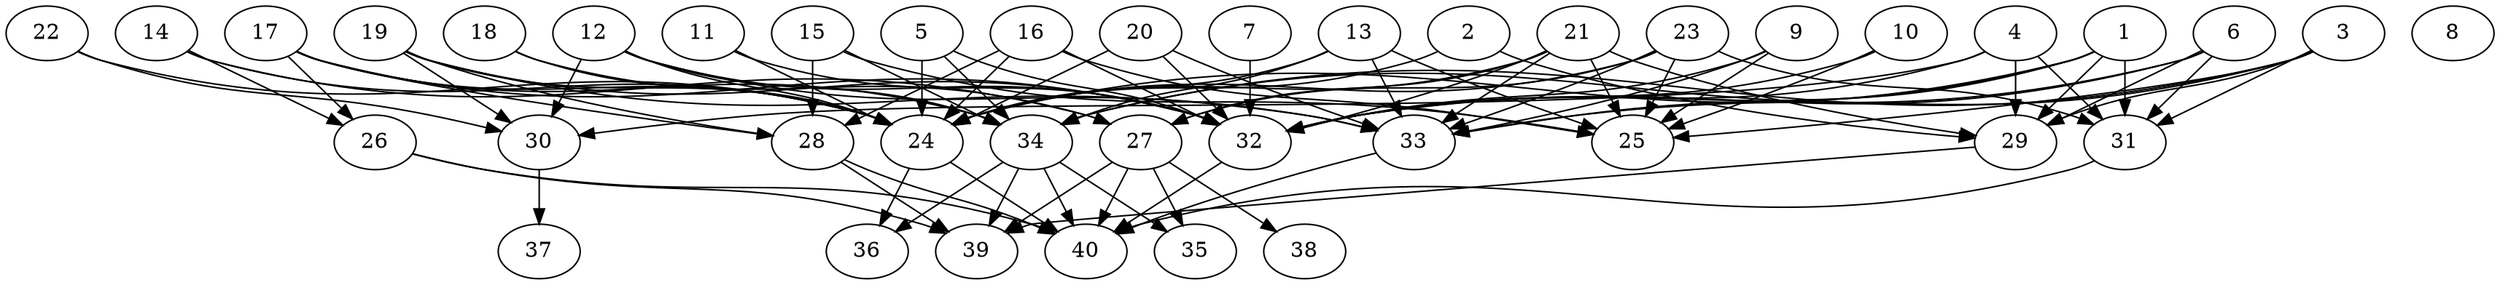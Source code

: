 // DAG (tier=3-complex, mode=data, n=40, ccr=0.515, fat=0.850, density=0.683, regular=0.290, jump=0.272, mindata=4194304, maxdata=33554432)
// DAG automatically generated by daggen at Sun Aug 24 16:33:35 2025
// /home/ermia/Project/Environments/daggen/bin/daggen --dot --ccr 0.515 --fat 0.850 --regular 0.290 --density 0.683 --jump 0.272 --mindata 4194304 --maxdata 33554432 -n 40 
digraph G {
  1 [size="24195479405193952", alpha="0.02", expect_size="12097739702596976"]
  1 -> 24 [size ="1216026037452800"]
  1 -> 29 [size ="1216026037452800"]
  1 -> 31 [size ="1216026037452800"]
  1 -> 32 [size ="1216026037452800"]
  1 -> 33 [size ="1216026037452800"]
  2 [size="9269385057382806061056", alpha="0.01", expect_size="4634692528691403030528"]
  2 -> 24 [size ="3530129217159168"]
  2 -> 29 [size ="3530129217159168"]
  3 [size="8688548513265769472", alpha="0.13", expect_size="4344274256632884736"]
  3 -> 25 [size ="6923101270966272"]
  3 -> 29 [size ="6923101270966272"]
  3 -> 31 [size ="6923101270966272"]
  3 -> 33 [size ="6923101270966272"]
  3 -> 34 [size ="6923101270966272"]
  4 [size="7098291892646804717568", alpha="0.09", expect_size="3549145946323402358784"]
  4 -> 29 [size ="2954785028308992"]
  4 -> 30 [size ="2954785028308992"]
  4 -> 31 [size ="2954785028308992"]
  4 -> 32 [size ="2954785028308992"]
  5 [size="4750958802367531712512", alpha="0.03", expect_size="2375479401183765856256"]
  5 -> 24 [size ="2260879919808512"]
  5 -> 32 [size ="2260879919808512"]
  5 -> 34 [size ="2260879919808512"]
  6 [size="13988322985061122048000", alpha="0.16", expect_size="6994161492530561024000"]
  6 -> 29 [size ="4644444255027200"]
  6 -> 31 [size ="4644444255027200"]
  6 -> 32 [size ="4644444255027200"]
  6 -> 34 [size ="4644444255027200"]
  7 [size="136628118327653248", alpha="0.06", expect_size="68314059163826624"]
  7 -> 32 [size ="6704115954483200"]
  8 [size="16550743697442442575872", alpha="0.00", expect_size="8275371848721221287936"]
  9 [size="249471640522884480", alpha="0.04", expect_size="124735820261442240"]
  9 -> 25 [size ="4332473399902208"]
  9 -> 32 [size ="4332473399902208"]
  9 -> 33 [size ="4332473399902208"]
  10 [size="469132552310775232", alpha="0.18", expect_size="234566276155387616"]
  10 -> 25 [size ="234481466212352"]
  10 -> 32 [size ="234481466212352"]
  11 [size="10691856261918640128", alpha="0.10", expect_size="5345928130959320064"]
  11 -> 24 [size ="8456773836996608"]
  11 -> 32 [size ="8456773836996608"]
  12 [size="125497622170143856", alpha="0.17", expect_size="62748811085071928"]
  12 -> 24 [size ="2028125508599808"]
  12 -> 30 [size ="2028125508599808"]
  12 -> 32 [size ="2028125508599808"]
  12 -> 33 [size ="2028125508599808"]
  12 -> 34 [size ="2028125508599808"]
  13 [size="3059034607691625472", alpha="0.09", expect_size="1529517303845812736"]
  13 -> 24 [size ="5530679123116032"]
  13 -> 25 [size ="5530679123116032"]
  13 -> 33 [size ="5530679123116032"]
  13 -> 34 [size ="5530679123116032"]
  14 [size="1304346953580019712000", alpha="0.01", expect_size="652173476790009856000"]
  14 -> 24 [size ="955033793331200"]
  14 -> 26 [size ="955033793331200"]
  14 -> 27 [size ="955033793331200"]
  15 [size="221973136059604128", alpha="0.10", expect_size="110986568029802064"]
  15 -> 25 [size ="5948392475721728"]
  15 -> 28 [size ="5948392475721728"]
  15 -> 34 [size ="5948392475721728"]
  16 [size="7057424989197377536", alpha="0.12", expect_size="3528712494598688768"]
  16 -> 24 [size ="8399871685951488"]
  16 -> 25 [size ="8399871685951488"]
  16 -> 28 [size ="8399871685951488"]
  16 -> 32 [size ="8399871685951488"]
  17 [size="468211809920710144", alpha="0.02", expect_size="234105904960355072"]
  17 -> 24 [size ="238668950274048"]
  17 -> 26 [size ="238668950274048"]
  17 -> 28 [size ="238668950274048"]
  17 -> 32 [size ="238668950274048"]
  17 -> 34 [size ="238668950274048"]
  18 [size="17191670312956900", alpha="0.05", expect_size="8595835156478450"]
  18 -> 24 [size ="1325230286962688"]
  18 -> 27 [size ="1325230286962688"]
  19 [size="4010100063790432256000", alpha="0.16", expect_size="2005050031895216128000"]
  19 -> 24 [size ="2019265662156800"]
  19 -> 28 [size ="2019265662156800"]
  19 -> 30 [size ="2019265662156800"]
  19 -> 32 [size ="2019265662156800"]
  19 -> 33 [size ="2019265662156800"]
  20 [size="5858444993946177536", alpha="0.05", expect_size="2929222496973088768"]
  20 -> 24 [size ="2627176205647872"]
  20 -> 32 [size ="2627176205647872"]
  20 -> 33 [size ="2627176205647872"]
  21 [size="11411679515139551232", alpha="0.19", expect_size="5705839757569775616"]
  21 -> 24 [size ="5379656052113408"]
  21 -> 25 [size ="5379656052113408"]
  21 -> 27 [size ="5379656052113408"]
  21 -> 29 [size ="5379656052113408"]
  21 -> 32 [size ="5379656052113408"]
  21 -> 33 [size ="5379656052113408"]
  22 [size="44814832360336032", alpha="0.20", expect_size="22407416180168016"]
  22 -> 24 [size ="768590974287872"]
  22 -> 30 [size ="768590974287872"]
  23 [size="70910201157207888", alpha="0.08", expect_size="35455100578603944"]
  23 -> 24 [size ="2199060844904448"]
  23 -> 25 [size ="2199060844904448"]
  23 -> 27 [size ="2199060844904448"]
  23 -> 31 [size ="2199060844904448"]
  23 -> 33 [size ="2199060844904448"]
  24 [size="29961594765558916", alpha="0.13", expect_size="14980797382779458"]
  24 -> 36 [size ="3711364757454848"]
  24 -> 40 [size ="3711364757454848"]
  25 [size="11249231028362274816", alpha="0.19", expect_size="5624615514181137408"]
  26 [size="18222767387727915008", alpha="0.06", expect_size="9111383693863957504"]
  26 -> 39 [size ="7718281792192512"]
  26 -> 40 [size ="7718281792192512"]
  27 [size="53616578258407816", alpha="0.14", expect_size="26808289129203908"]
  27 -> 35 [size ="889947422720000"]
  27 -> 38 [size ="889947422720000"]
  27 -> 39 [size ="889947422720000"]
  27 -> 40 [size ="889947422720000"]
  28 [size="195839692943057152", alpha="0.07", expect_size="97919846471528576"]
  28 -> 39 [size ="3969795624009728"]
  28 -> 40 [size ="3969795624009728"]
  29 [size="71331181244766496", alpha="0.11", expect_size="35665590622383248"]
  29 -> 39 [size ="1773205106720768"]
  30 [size="75042429519536624", alpha="0.18", expect_size="37521214759768312"]
  30 -> 37 [size ="2622427850866688"]
  31 [size="21285106340656008134656", alpha="0.08", expect_size="10642553170328004067328"]
  31 -> 40 [size ="6144320620986368"]
  32 [size="112335161822095081472", alpha="0.13", expect_size="56167580911047540736"]
  32 -> 40 [size ="186251793661952"]
  33 [size="904507703213207424", alpha="0.00", expect_size="452253851606603712"]
  33 -> 40 [size ="399960650547200"]
  34 [size="5238143763469041664000", alpha="0.13", expect_size="2619071881734520832000"]
  34 -> 35 [size ="2412912626892800"]
  34 -> 36 [size ="2412912626892800"]
  34 -> 39 [size ="2412912626892800"]
  34 -> 40 [size ="2412912626892800"]
  35 [size="170294799568303584", alpha="0.07", expect_size="85147399784151792"]
  36 [size="16319038686831568", alpha="0.11", expect_size="8159519343415784"]
  37 [size="3200327079744817664", alpha="0.06", expect_size="1600163539872408832"]
  38 [size="86068632591696720", alpha="0.04", expect_size="43034316295848360"]
  39 [size="154413676681725056", alpha="0.13", expect_size="77206838340862528"]
  40 [size="242884608472332640", alpha="0.17", expect_size="121442304236166320"]
}